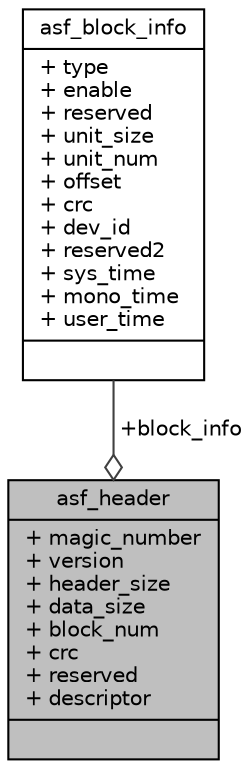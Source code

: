 digraph "asf_header"
{
 // INTERACTIVE_SVG=YES
 // LATEX_PDF_SIZE
  bgcolor="transparent";
  edge [fontname="Helvetica",fontsize="10",labelfontname="Helvetica",labelfontsize="10"];
  node [fontname="Helvetica",fontsize="10",shape=record];
  Node1 [label="{asf_header\n|+ magic_number\l+ version\l+ header_size\l+ data_size\l+ block_num\l+ crc\l+ reserved\l+ descriptor\l|}",height=0.2,width=0.4,color="black", fillcolor="grey75", style="filled", fontcolor="black",tooltip=" "];
  Node2 -> Node1 [color="grey25",fontsize="10",style="solid",label=" +block_info" ,arrowhead="odiamond",fontname="Helvetica"];
  Node2 [label="{asf_block_info\n|+ type\l+ enable\l+ reserved\l+ unit_size\l+ unit_num\l+ offset\l+ crc\l+ dev_id\l+ reserved2\l+ sys_time\l+ mono_time\l+ user_time\l|}",height=0.2,width=0.4,color="black",URL="$d1/d32/structasf__block__info.html",tooltip=" "];
}
